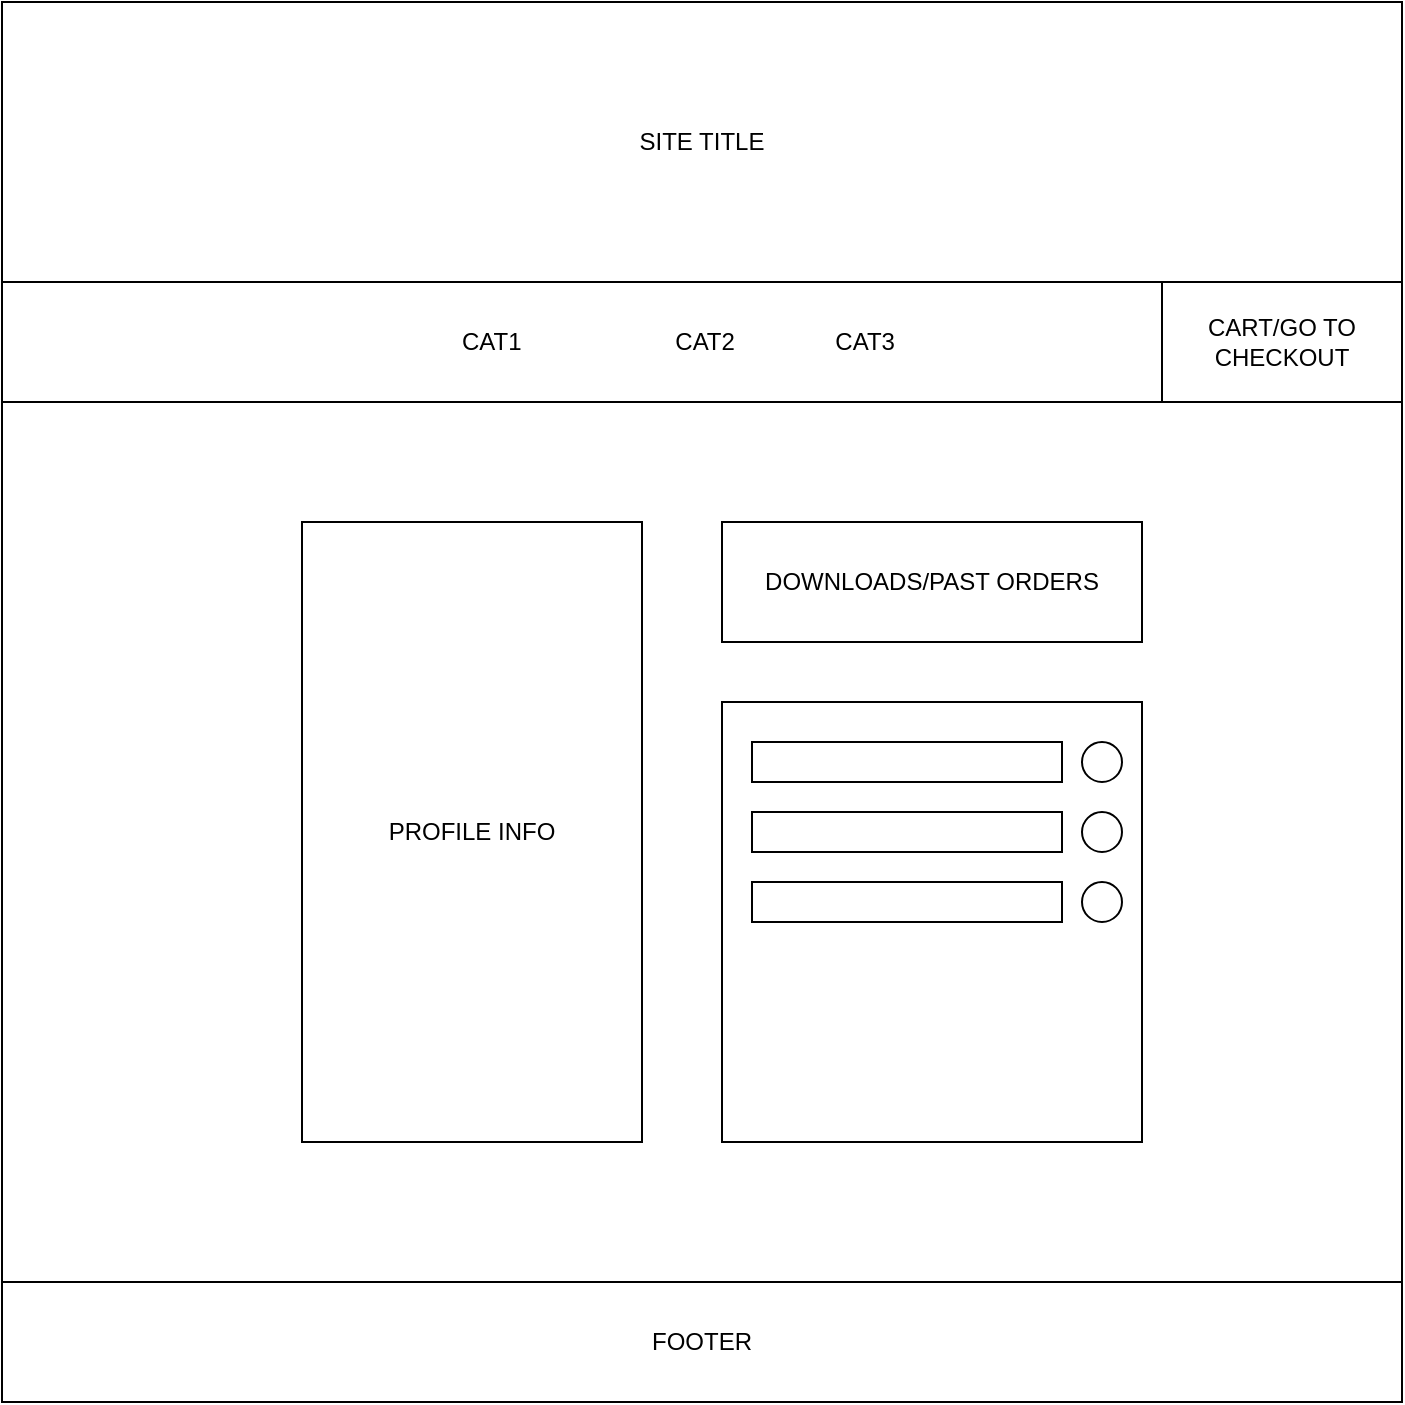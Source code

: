<mxfile>
    <diagram id="VHNFQe2smk09z31DuYg3" name="Page-1">
        <mxGraphModel dx="1614" dy="1213" grid="1" gridSize="10" guides="1" tooltips="1" connect="1" arrows="1" fold="1" page="1" pageScale="1" pageWidth="850" pageHeight="1100" math="0" shadow="0">
            <root>
                <mxCell id="0"/>
                <mxCell id="1" parent="0"/>
                <mxCell id="2" value="" style="whiteSpace=wrap;html=1;aspect=fixed;" parent="1" vertex="1">
                    <mxGeometry x="-70" y="140" width="700" height="700" as="geometry"/>
                </mxCell>
                <mxCell id="3" value="SITE TITLE" style="rounded=0;whiteSpace=wrap;html=1;" parent="1" vertex="1">
                    <mxGeometry x="-70" y="140" width="700" height="140" as="geometry"/>
                </mxCell>
                <mxCell id="4" value="CAT1&amp;nbsp;&lt;span style=&quot;white-space: pre;&quot;&gt;&#9;&lt;/span&gt;&lt;span style=&quot;white-space: pre;&quot;&gt;&#9;&lt;/span&gt;&lt;span style=&quot;white-space: pre;&quot;&gt;&#9;&lt;/span&gt;CAT2&lt;span style=&quot;white-space: pre;&quot;&gt;&#9;&lt;/span&gt;&lt;span style=&quot;white-space: pre;&quot;&gt;&#9;&lt;/span&gt;CAT3&amp;nbsp;&lt;span style=&quot;white-space: pre;&quot;&gt;&#9;&lt;/span&gt;" style="rounded=0;whiteSpace=wrap;html=1;" parent="1" vertex="1">
                    <mxGeometry x="-70" y="280" width="700" height="60" as="geometry"/>
                </mxCell>
                <mxCell id="7" value="CART/GO TO CHECKOUT" style="rounded=0;whiteSpace=wrap;html=1;" parent="1" vertex="1">
                    <mxGeometry x="510" y="280" width="120" height="60" as="geometry"/>
                </mxCell>
                <mxCell id="12" value="PROFILE INFO" style="rounded=0;whiteSpace=wrap;html=1;" parent="1" vertex="1">
                    <mxGeometry x="80" y="400" width="170" height="310" as="geometry"/>
                </mxCell>
                <mxCell id="14" value="FOOTER" style="rounded=0;whiteSpace=wrap;html=1;" parent="1" vertex="1">
                    <mxGeometry x="-70" y="780" width="700" height="60" as="geometry"/>
                </mxCell>
                <mxCell id="16" value="DOWNLOADS/PAST ORDERS" style="rounded=0;whiteSpace=wrap;html=1;" parent="1" vertex="1">
                    <mxGeometry x="290" y="400" width="210" height="60" as="geometry"/>
                </mxCell>
                <mxCell id="18" value="" style="rounded=0;whiteSpace=wrap;html=1;" parent="1" vertex="1">
                    <mxGeometry x="290" y="490" width="210" height="220" as="geometry"/>
                </mxCell>
                <mxCell id="19" value="" style="rounded=0;whiteSpace=wrap;html=1;" vertex="1" parent="1">
                    <mxGeometry x="305" y="510" width="155" height="20" as="geometry"/>
                </mxCell>
                <mxCell id="20" value="" style="rounded=0;whiteSpace=wrap;html=1;" vertex="1" parent="1">
                    <mxGeometry x="305" y="545" width="155" height="20" as="geometry"/>
                </mxCell>
                <mxCell id="21" value="" style="rounded=0;whiteSpace=wrap;html=1;" vertex="1" parent="1">
                    <mxGeometry x="305" y="580" width="155" height="20" as="geometry"/>
                </mxCell>
                <mxCell id="22" value="" style="ellipse;whiteSpace=wrap;html=1;aspect=fixed;" vertex="1" parent="1">
                    <mxGeometry x="470" y="510" width="20" height="20" as="geometry"/>
                </mxCell>
                <mxCell id="23" value="" style="ellipse;whiteSpace=wrap;html=1;aspect=fixed;" vertex="1" parent="1">
                    <mxGeometry x="470" y="545" width="20" height="20" as="geometry"/>
                </mxCell>
                <mxCell id="24" value="" style="ellipse;whiteSpace=wrap;html=1;aspect=fixed;" vertex="1" parent="1">
                    <mxGeometry x="470" y="580" width="20" height="20" as="geometry"/>
                </mxCell>
            </root>
        </mxGraphModel>
    </diagram>
</mxfile>